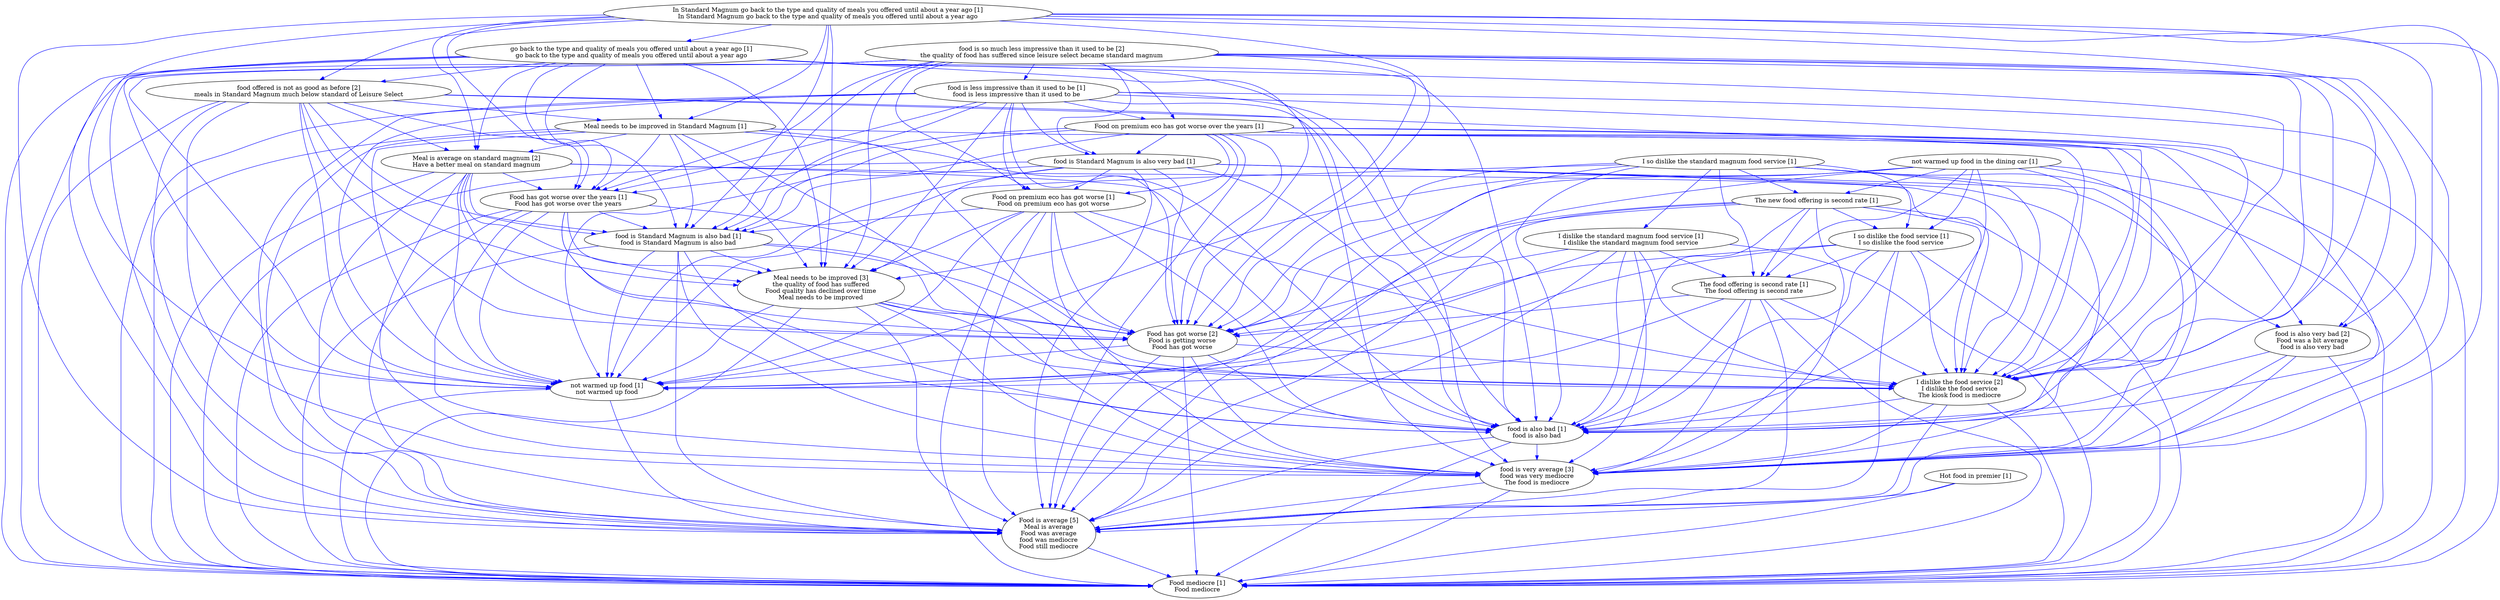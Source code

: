 digraph collapsedGraph {
"Food is average [5]\nMeal is average\nFood was average\nfood was mediocre\nFood still mediocre""Meal needs to be improved [3]\nthe quality of food has suffered\nFood quality has declined over time\nMeal needs to be improved""food is so much less impressive than it used to be [2]\nthe quality of food has suffered since leisure select became standard magnum""I dislike the food service [2]\nI dislike the food service\nThe kiosk food is mediocre""food is very average [3]\nfood was very mediocre\nThe food is mediocre""Meal is average on standard magnum [2]\nHave a better meal on standard magnum""food offered is not as good as before [2]\nmeals in Standard Magnum much below standard of Leisure Select""Food has got worse [2]\nFood is getting worse\nFood has got worse""food is also very bad [2]\nFood was a bit average\nfood is also very bad""Food mediocre [1]\nFood mediocre""Food on premium eco has got worse over the years [1]""Food on premium eco has got worse [1]\nFood on premium eco has got worse""Food has got worse over the years [1]\nFood has got worse over the years""Hot food in premier [1]""I so dislike the standard magnum food service [1]""I dislike the standard magnum food service [1]\nI dislike the standard magnum food service""I so dislike the food service [1]\nI so dislike the food service""In Standard Magnum go back to the type and quality of meals you offered until about a year ago [1]\nIn Standard Magnum go back to the type and quality of meals you offered until about a year ago""go back to the type and quality of meals you offered until about a year ago [1]\ngo back to the type and quality of meals you offered until about a year ago""Meal needs to be improved in Standard Magnum [1]""The new food offering is second rate [1]""The food offering is second rate [1]\nThe food offering is second rate""food is Standard Magnum is also very bad [1]""food is Standard Magnum is also bad [1]\nfood is Standard Magnum is also bad""food is also bad [1]\nfood is also bad""food is less impressive than it used to be [1]\nfood is less impressive than it used to be""not warmed up food in the dining car [1]""not warmed up food [1]\nnot warmed up food""food is Standard Magnum is also very bad [1]" -> "Food is average [5]\nMeal is average\nFood was average\nfood was mediocre\nFood still mediocre" [color=blue]
"food is Standard Magnum is also very bad [1]" -> "I dislike the food service [2]\nI dislike the food service\nThe kiosk food is mediocre" [color=blue]
"food is Standard Magnum is also very bad [1]" -> "Food mediocre [1]\nFood mediocre" [color=blue]
"food is Standard Magnum is also very bad [1]" -> "food is very average [3]\nfood was very mediocre\nThe food is mediocre" [color=blue]
"Meal needs to be improved [3]\nthe quality of food has suffered\nFood quality has declined over time\nMeal needs to be improved" -> "food is very average [3]\nfood was very mediocre\nThe food is mediocre" [color=blue]
"food is Standard Magnum is also bad [1]\nfood is Standard Magnum is also bad" -> "not warmed up food [1]\nnot warmed up food" [color=blue]
"Meal needs to be improved [3]\nthe quality of food has suffered\nFood quality has declined over time\nMeal needs to be improved" -> "Food has got worse [2]\nFood is getting worse\nFood has got worse" [color=blue]
"food is Standard Magnum is also bad [1]\nfood is Standard Magnum is also bad" -> "food is very average [3]\nfood was very mediocre\nThe food is mediocre" [color=blue]
"food is Standard Magnum is also very bad [1]" -> "Food has got worse [2]\nFood is getting worse\nFood has got worse" [color=blue]
"Food has got worse [2]\nFood is getting worse\nFood has got worse" -> "Food mediocre [1]\nFood mediocre" [color=blue]
"Food has got worse [2]\nFood is getting worse\nFood has got worse" -> "food is also bad [1]\nfood is also bad" [color=blue]
"The food offering is second rate [1]\nThe food offering is second rate" -> "food is also bad [1]\nfood is also bad" [color=blue]
"food is Standard Magnum is also very bad [1]" -> "Meal needs to be improved [3]\nthe quality of food has suffered\nFood quality has declined over time\nMeal needs to be improved" [color=blue]
"food is Standard Magnum is also very bad [1]" -> "Food on premium eco has got worse [1]\nFood on premium eco has got worse" [color=blue]
"The food offering is second rate [1]\nThe food offering is second rate" -> "Food mediocre [1]\nFood mediocre" [color=blue]
"food is so much less impressive than it used to be [2]\nthe quality of food has suffered since leisure select became standard magnum" -> "Food has got worse [2]\nFood is getting worse\nFood has got worse" [color=blue]
"go back to the type and quality of meals you offered until about a year ago [1]\ngo back to the type and quality of meals you offered until about a year ago" -> "food is Standard Magnum is also bad [1]\nfood is Standard Magnum is also bad" [color=blue]
"The food offering is second rate [1]\nThe food offering is second rate" -> "I dislike the food service [2]\nI dislike the food service\nThe kiosk food is mediocre" [color=blue]
"go back to the type and quality of meals you offered until about a year ago [1]\ngo back to the type and quality of meals you offered until about a year ago" -> "food offered is not as good as before [2]\nmeals in Standard Magnum much below standard of Leisure Select" [color=blue]
"The food offering is second rate [1]\nThe food offering is second rate" -> "Food is average [5]\nMeal is average\nFood was average\nfood was mediocre\nFood still mediocre" [color=blue]
"The food offering is second rate [1]\nThe food offering is second rate" -> "Food has got worse [2]\nFood is getting worse\nFood has got worse" [color=blue]
"food is also bad [1]\nfood is also bad" -> "food is very average [3]\nfood was very mediocre\nThe food is mediocre" [color=blue]
"not warmed up food in the dining car [1]" -> "Food is average [5]\nMeal is average\nFood was average\nfood was mediocre\nFood still mediocre" [color=blue]
"Meal needs to be improved [3]\nthe quality of food has suffered\nFood quality has declined over time\nMeal needs to be improved" -> "not warmed up food [1]\nnot warmed up food" [color=blue]
"food is less impressive than it used to be [1]\nfood is less impressive than it used to be" -> "food is Standard Magnum is also bad [1]\nfood is Standard Magnum is also bad" [color=blue]
"food is so much less impressive than it used to be [2]\nthe quality of food has suffered since leisure select became standard magnum" -> "not warmed up food [1]\nnot warmed up food" [color=blue]
"not warmed up food [1]\nnot warmed up food" -> "Food is average [5]\nMeal is average\nFood was average\nfood was mediocre\nFood still mediocre" [color=blue]
"food is so much less impressive than it used to be [2]\nthe quality of food has suffered since leisure select became standard magnum" -> "food is very average [3]\nfood was very mediocre\nThe food is mediocre" [color=blue]
"go back to the type and quality of meals you offered until about a year ago [1]\ngo back to the type and quality of meals you offered until about a year ago" -> "Food has got worse over the years [1]\nFood has got worse over the years" [color=blue]
"In Standard Magnum go back to the type and quality of meals you offered until about a year ago [1]\nIn Standard Magnum go back to the type and quality of meals you offered until about a year ago" -> "Food is average [5]\nMeal is average\nFood was average\nfood was mediocre\nFood still mediocre" [color=blue]
"In Standard Magnum go back to the type and quality of meals you offered until about a year ago [1]\nIn Standard Magnum go back to the type and quality of meals you offered until about a year ago" -> "Meal needs to be improved in Standard Magnum [1]" [color=blue]
"In Standard Magnum go back to the type and quality of meals you offered until about a year ago [1]\nIn Standard Magnum go back to the type and quality of meals you offered until about a year ago" -> "Food mediocre [1]\nFood mediocre" [color=blue]
"Food on premium eco has got worse over the years [1]" -> "food is Standard Magnum is also bad [1]\nfood is Standard Magnum is also bad" [color=blue]
"In Standard Magnum go back to the type and quality of meals you offered until about a year ago [1]\nIn Standard Magnum go back to the type and quality of meals you offered until about a year ago" -> "I dislike the food service [2]\nI dislike the food service\nThe kiosk food is mediocre" [color=blue]
"In Standard Magnum go back to the type and quality of meals you offered until about a year ago [1]\nIn Standard Magnum go back to the type and quality of meals you offered until about a year ago" -> "food is also bad [1]\nfood is also bad" [color=blue]
"In Standard Magnum go back to the type and quality of meals you offered until about a year ago [1]\nIn Standard Magnum go back to the type and quality of meals you offered until about a year ago" -> "Meal is average on standard magnum [2]\nHave a better meal on standard magnum" [color=blue]
"In Standard Magnum go back to the type and quality of meals you offered until about a year ago [1]\nIn Standard Magnum go back to the type and quality of meals you offered until about a year ago" -> "Food has got worse [2]\nFood is getting worse\nFood has got worse" [color=blue]
"go back to the type and quality of meals you offered until about a year ago [1]\ngo back to the type and quality of meals you offered until about a year ago" -> "Meal needs to be improved in Standard Magnum [1]" [color=blue]
"go back to the type and quality of meals you offered until about a year ago [1]\ngo back to the type and quality of meals you offered until about a year ago" -> "Food is average [5]\nMeal is average\nFood was average\nfood was mediocre\nFood still mediocre" [color=blue]
"go back to the type and quality of meals you offered until about a year ago [1]\ngo back to the type and quality of meals you offered until about a year ago" -> "Meal is average on standard magnum [2]\nHave a better meal on standard magnum" [color=blue]
"go back to the type and quality of meals you offered until about a year ago [1]\ngo back to the type and quality of meals you offered until about a year ago" -> "Food has got worse [2]\nFood is getting worse\nFood has got worse" [color=blue]
"go back to the type and quality of meals you offered until about a year ago [1]\ngo back to the type and quality of meals you offered until about a year ago" -> "food is also bad [1]\nfood is also bad" [color=blue]
"Food on premium eco has got worse over the years [1]" -> "Food mediocre [1]\nFood mediocre" [color=blue]
"go back to the type and quality of meals you offered until about a year ago [1]\ngo back to the type and quality of meals you offered until about a year ago" -> "I dislike the food service [2]\nI dislike the food service\nThe kiosk food is mediocre" [color=blue]
"go back to the type and quality of meals you offered until about a year ago [1]\ngo back to the type and quality of meals you offered until about a year ago" -> "Food mediocre [1]\nFood mediocre" [color=blue]
"Food on premium eco has got worse over the years [1]" -> "food is also bad [1]\nfood is also bad" [color=blue]
"In Standard Magnum go back to the type and quality of meals you offered until about a year ago [1]\nIn Standard Magnum go back to the type and quality of meals you offered until about a year ago" -> "food is Standard Magnum is also bad [1]\nfood is Standard Magnum is also bad" [color=blue]
"not warmed up food [1]\nnot warmed up food" -> "Food mediocre [1]\nFood mediocre" [color=blue]
"Food has got worse [2]\nFood is getting worse\nFood has got worse" -> "not warmed up food [1]\nnot warmed up food" [color=blue]
"Food has got worse [2]\nFood is getting worse\nFood has got worse" -> "food is very average [3]\nfood was very mediocre\nThe food is mediocre" [color=blue]
"Food is average [5]\nMeal is average\nFood was average\nfood was mediocre\nFood still mediocre" -> "Food mediocre [1]\nFood mediocre" [color=blue]
"Food has got worse [2]\nFood is getting worse\nFood has got worse" -> "Food is average [5]\nMeal is average\nFood was average\nfood was mediocre\nFood still mediocre" [color=blue]
"I so dislike the food service [1]\nI so dislike the food service" -> "Food has got worse [2]\nFood is getting worse\nFood has got worse" [color=blue]
"I so dislike the food service [1]\nI so dislike the food service" -> "The food offering is second rate [1]\nThe food offering is second rate" [color=blue]
"go back to the type and quality of meals you offered until about a year ago [1]\ngo back to the type and quality of meals you offered until about a year ago" -> "Meal needs to be improved [3]\nthe quality of food has suffered\nFood quality has declined over time\nMeal needs to be improved" [color=blue]
"I so dislike the food service [1]\nI so dislike the food service" -> "food is very average [3]\nfood was very mediocre\nThe food is mediocre" [color=blue]
"I so dislike the food service [1]\nI so dislike the food service" -> "not warmed up food [1]\nnot warmed up food" [color=blue]
"Food on premium eco has got worse [1]\nFood on premium eco has got worse" -> "food is also bad [1]\nfood is also bad" [color=blue]
"go back to the type and quality of meals you offered until about a year ago [1]\ngo back to the type and quality of meals you offered until about a year ago" -> "food is very average [3]\nfood was very mediocre\nThe food is mediocre" [color=blue]
"go back to the type and quality of meals you offered until about a year ago [1]\ngo back to the type and quality of meals you offered until about a year ago" -> "not warmed up food [1]\nnot warmed up food" [color=blue]
"The new food offering is second rate [1]" -> "I so dislike the food service [1]\nI so dislike the food service" [color=blue]
"Food on premium eco has got worse [1]\nFood on premium eco has got worse" -> "Food mediocre [1]\nFood mediocre" [color=blue]
"Food on premium eco has got worse [1]\nFood on premium eco has got worse" -> "I dislike the food service [2]\nI dislike the food service\nThe kiosk food is mediocre" [color=blue]
"Food on premium eco has got worse [1]\nFood on premium eco has got worse" -> "food is very average [3]\nfood was very mediocre\nThe food is mediocre" [color=blue]
"I so dislike the food service [1]\nI so dislike the food service" -> "I dislike the food service [2]\nI dislike the food service\nThe kiosk food is mediocre" [color=blue]
"Food on premium eco has got worse [1]\nFood on premium eco has got worse" -> "Food has got worse [2]\nFood is getting worse\nFood has got worse" [color=blue]
"The new food offering is second rate [1]" -> "food is very average [3]\nfood was very mediocre\nThe food is mediocre" [color=blue]
"Food on premium eco has got worse [1]\nFood on premium eco has got worse" -> "not warmed up food [1]\nnot warmed up food" [color=blue]
"The new food offering is second rate [1]" -> "not warmed up food [1]\nnot warmed up food" [color=blue]
"I so dislike the food service [1]\nI so dislike the food service" -> "Food is average [5]\nMeal is average\nFood was average\nfood was mediocre\nFood still mediocre" [color=blue]
"I dislike the standard magnum food service [1]\nI dislike the standard magnum food service" -> "Food mediocre [1]\nFood mediocre" [color=blue]
"I dislike the standard magnum food service [1]\nI dislike the standard magnum food service" -> "Food has got worse [2]\nFood is getting worse\nFood has got worse" [color=blue]
"I dislike the standard magnum food service [1]\nI dislike the standard magnum food service" -> "food is also bad [1]\nfood is also bad" [color=blue]
"food offered is not as good as before [2]\nmeals in Standard Magnum much below standard of Leisure Select" -> "Meal is average on standard magnum [2]\nHave a better meal on standard magnum" [color=blue]
"In Standard Magnum go back to the type and quality of meals you offered until about a year ago [1]\nIn Standard Magnum go back to the type and quality of meals you offered until about a year ago" -> "Meal needs to be improved [3]\nthe quality of food has suffered\nFood quality has declined over time\nMeal needs to be improved" [color=blue]
"Food on premium eco has got worse [1]\nFood on premium eco has got worse" -> "Food is average [5]\nMeal is average\nFood was average\nfood was mediocre\nFood still mediocre" [color=blue]
"Food on premium eco has got worse [1]\nFood on premium eco has got worse" -> "Meal needs to be improved [3]\nthe quality of food has suffered\nFood quality has declined over time\nMeal needs to be improved" [color=blue]
"food offered is not as good as before [2]\nmeals in Standard Magnum much below standard of Leisure Select" -> "Meal needs to be improved in Standard Magnum [1]" [color=blue]
"Meal is average on standard magnum [2]\nHave a better meal on standard magnum" -> "Food has got worse [2]\nFood is getting worse\nFood has got worse" [color=blue]
"Meal is average on standard magnum [2]\nHave a better meal on standard magnum" -> "not warmed up food [1]\nnot warmed up food" [color=blue]
"Food on premium eco has got worse over the years [1]" -> "food is Standard Magnum is also very bad [1]" [color=blue]
"Food on premium eco has got worse over the years [1]" -> "Meal needs to be improved [3]\nthe quality of food has suffered\nFood quality has declined over time\nMeal needs to be improved" [color=blue]
"In Standard Magnum go back to the type and quality of meals you offered until about a year ago [1]\nIn Standard Magnum go back to the type and quality of meals you offered until about a year ago" -> "Food has got worse over the years [1]\nFood has got worse over the years" [color=blue]
"Food on premium eco has got worse over the years [1]" -> "I dislike the food service [2]\nI dislike the food service\nThe kiosk food is mediocre" [color=blue]
"Food on premium eco has got worse over the years [1]" -> "Food is average [5]\nMeal is average\nFood was average\nfood was mediocre\nFood still mediocre" [color=blue]
"Meal is average on standard magnum [2]\nHave a better meal on standard magnum" -> "Food has got worse over the years [1]\nFood has got worse over the years" [color=blue]
"I dislike the standard magnum food service [1]\nI dislike the standard magnum food service" -> "Food is average [5]\nMeal is average\nFood was average\nfood was mediocre\nFood still mediocre" [color=blue]
"I dislike the standard magnum food service [1]\nI dislike the standard magnum food service" -> "I dislike the food service [2]\nI dislike the food service\nThe kiosk food is mediocre" [color=blue]
"food is less impressive than it used to be [1]\nfood is less impressive than it used to be" -> "food is also bad [1]\nfood is also bad" [color=blue]
"food is less impressive than it used to be [1]\nfood is less impressive than it used to be" -> "I dislike the food service [2]\nI dislike the food service\nThe kiosk food is mediocre" [color=blue]
"food is less impressive than it used to be [1]\nfood is less impressive than it used to be" -> "Food mediocre [1]\nFood mediocre" [color=blue]
"not warmed up food in the dining car [1]" -> "The new food offering is second rate [1]" [color=blue]
"food is less impressive than it used to be [1]\nfood is less impressive than it used to be" -> "Food is average [5]\nMeal is average\nFood was average\nfood was mediocre\nFood still mediocre" [color=blue]
"food is less impressive than it used to be [1]\nfood is less impressive than it used to be" -> "food is very average [3]\nfood was very mediocre\nThe food is mediocre" [color=blue]
"food is less impressive than it used to be [1]\nfood is less impressive than it used to be" -> "not warmed up food [1]\nnot warmed up food" [color=blue]
"not warmed up food in the dining car [1]" -> "food is also bad [1]\nfood is also bad" [color=blue]
"not warmed up food in the dining car [1]" -> "Food has got worse [2]\nFood is getting worse\nFood has got worse" [color=blue]
"Meal is average on standard magnum [2]\nHave a better meal on standard magnum" -> "I dislike the food service [2]\nI dislike the food service\nThe kiosk food is mediocre" [color=blue]
"Meal is average on standard magnum [2]\nHave a better meal on standard magnum" -> "Meal needs to be improved [3]\nthe quality of food has suffered\nFood quality has declined over time\nMeal needs to be improved" [color=blue]
"not warmed up food in the dining car [1]" -> "I dislike the food service [2]\nI dislike the food service\nThe kiosk food is mediocre" [color=blue]
"not warmed up food in the dining car [1]" -> "Food mediocre [1]\nFood mediocre" [color=blue]
"food is less impressive than it used to be [1]\nfood is less impressive than it used to be" -> "Food on premium eco has got worse over the years [1]" [color=blue]
"food is less impressive than it used to be [1]\nfood is less impressive than it used to be" -> "Food on premium eco has got worse [1]\nFood on premium eco has got worse" [color=blue]
"food is less impressive than it used to be [1]\nfood is less impressive than it used to be" -> "food is Standard Magnum is also very bad [1]" [color=blue]
"food is less impressive than it used to be [1]\nfood is less impressive than it used to be" -> "Food has got worse [2]\nFood is getting worse\nFood has got worse" [color=blue]
"In Standard Magnum go back to the type and quality of meals you offered until about a year ago [1]\nIn Standard Magnum go back to the type and quality of meals you offered until about a year ago" -> "not warmed up food [1]\nnot warmed up food" [color=blue]
"In Standard Magnum go back to the type and quality of meals you offered until about a year ago [1]\nIn Standard Magnum go back to the type and quality of meals you offered until about a year ago" -> "food is very average [3]\nfood was very mediocre\nThe food is mediocre" [color=blue]
"food is less impressive than it used to be [1]\nfood is less impressive than it used to be" -> "Meal needs to be improved [3]\nthe quality of food has suffered\nFood quality has declined over time\nMeal needs to be improved" [color=blue]
"In Standard Magnum go back to the type and quality of meals you offered until about a year ago [1]\nIn Standard Magnum go back to the type and quality of meals you offered until about a year ago" -> "food offered is not as good as before [2]\nmeals in Standard Magnum much below standard of Leisure Select" [color=blue]
"I so dislike the food service [1]\nI so dislike the food service" -> "food is also bad [1]\nfood is also bad" [color=blue]
"I so dislike the food service [1]\nI so dislike the food service" -> "Food mediocre [1]\nFood mediocre" [color=blue]
"I so dislike the standard magnum food service [1]" -> "I dislike the food service [2]\nI dislike the food service\nThe kiosk food is mediocre" [color=blue]
"I so dislike the standard magnum food service [1]" -> "Food is average [5]\nMeal is average\nFood was average\nfood was mediocre\nFood still mediocre" [color=blue]
"Meal needs to be improved [3]\nthe quality of food has suffered\nFood quality has declined over time\nMeal needs to be improved" -> "food is also bad [1]\nfood is also bad" [color=blue]
"I so dislike the standard magnum food service [1]" -> "not warmed up food [1]\nnot warmed up food" [color=blue]
"Meal needs to be improved [3]\nthe quality of food has suffered\nFood quality has declined over time\nMeal needs to be improved" -> "Food is average [5]\nMeal is average\nFood was average\nfood was mediocre\nFood still mediocre" [color=blue]
"Meal needs to be improved [3]\nthe quality of food has suffered\nFood quality has declined over time\nMeal needs to be improved" -> "I dislike the food service [2]\nI dislike the food service\nThe kiosk food is mediocre" [color=blue]
"Meal needs to be improved [3]\nthe quality of food has suffered\nFood quality has declined over time\nMeal needs to be improved" -> "Food mediocre [1]\nFood mediocre" [color=blue]
"Meal needs to be improved in Standard Magnum [1]" -> "food is Standard Magnum is also bad [1]\nfood is Standard Magnum is also bad" [color=blue]
"food is Standard Magnum is also very bad [1]" -> "not warmed up food [1]\nnot warmed up food" [color=blue]
"I so dislike the standard magnum food service [1]" -> "The new food offering is second rate [1]" [color=blue]
"Meal is average on standard magnum [2]\nHave a better meal on standard magnum" -> "Food is average [5]\nMeal is average\nFood was average\nfood was mediocre\nFood still mediocre" [color=blue]
"Meal is average on standard magnum [2]\nHave a better meal on standard magnum" -> "food is Standard Magnum is also bad [1]\nfood is Standard Magnum is also bad" [color=blue]
"Meal needs to be improved in Standard Magnum [1]" -> "Food is average [5]\nMeal is average\nFood was average\nfood was mediocre\nFood still mediocre" [color=blue]
"Meal needs to be improved in Standard Magnum [1]" -> "Meal is average on standard magnum [2]\nHave a better meal on standard magnum" [color=blue]
"Meal needs to be improved in Standard Magnum [1]" -> "Food has got worse [2]\nFood is getting worse\nFood has got worse" [color=blue]
"food is very average [3]\nfood was very mediocre\nThe food is mediocre" -> "Food mediocre [1]\nFood mediocre" [color=blue]
"Meal needs to be improved in Standard Magnum [1]" -> "food is also bad [1]\nfood is also bad" [color=blue]
"Meal is average on standard magnum [2]\nHave a better meal on standard magnum" -> "Food mediocre [1]\nFood mediocre" [color=blue]
"Meal is average on standard magnum [2]\nHave a better meal on standard magnum" -> "food is very average [3]\nfood was very mediocre\nThe food is mediocre" [color=blue]
"food is also very bad [2]\nFood was a bit average\nfood is also very bad" -> "Food is average [5]\nMeal is average\nFood was average\nfood was mediocre\nFood still mediocre" [color=blue]
"Meal needs to be improved in Standard Magnum [1]" -> "Food mediocre [1]\nFood mediocre" [color=blue]
"Meal needs to be improved in Standard Magnum [1]" -> "food is very average [3]\nfood was very mediocre\nThe food is mediocre" [color=blue]
"Meal needs to be improved in Standard Magnum [1]" -> "I dislike the food service [2]\nI dislike the food service\nThe kiosk food is mediocre" [color=blue]
"Meal is average on standard magnum [2]\nHave a better meal on standard magnum" -> "food is also bad [1]\nfood is also bad" [color=blue]
"food is also bad [1]\nfood is also bad" -> "Food mediocre [1]\nFood mediocre" [color=blue]
"Meal needs to be improved in Standard Magnum [1]" -> "Food has got worse over the years [1]\nFood has got worse over the years" [color=blue]
"I so dislike the standard magnum food service [1]" -> "food is very average [3]\nfood was very mediocre\nThe food is mediocre" [color=blue]
"I dislike the food service [2]\nI dislike the food service\nThe kiosk food is mediocre" -> "Food is average [5]\nMeal is average\nFood was average\nfood was mediocre\nFood still mediocre" [color=blue]
"Meal needs to be improved in Standard Magnum [1]" -> "Meal needs to be improved [3]\nthe quality of food has suffered\nFood quality has declined over time\nMeal needs to be improved" [color=blue]
"I so dislike the standard magnum food service [1]" -> "The food offering is second rate [1]\nThe food offering is second rate" [color=blue]
"I so dislike the standard magnum food service [1]" -> "Food has got worse [2]\nFood is getting worse\nFood has got worse" [color=blue]
"Hot food in premier [1]" -> "Food is average [5]\nMeal is average\nFood was average\nfood was mediocre\nFood still mediocre" [color=blue]
"food is so much less impressive than it used to be [2]\nthe quality of food has suffered since leisure select became standard magnum" -> "Meal needs to be improved [3]\nthe quality of food has suffered\nFood quality has declined over time\nMeal needs to be improved" [color=blue]
"food is so much less impressive than it used to be [2]\nthe quality of food has suffered since leisure select became standard magnum" -> "food is less impressive than it used to be [1]\nfood is less impressive than it used to be" [color=blue]
"not warmed up food in the dining car [1]" -> "I so dislike the food service [1]\nI so dislike the food service" [color=blue]
"not warmed up food in the dining car [1]" -> "The food offering is second rate [1]\nThe food offering is second rate" [color=blue]
"not warmed up food in the dining car [1]" -> "food is very average [3]\nfood was very mediocre\nThe food is mediocre" [color=blue]
"food is very average [3]\nfood was very mediocre\nThe food is mediocre" -> "Food is average [5]\nMeal is average\nFood was average\nfood was mediocre\nFood still mediocre" [color=blue]
"The new food offering is second rate [1]" -> "food is also bad [1]\nfood is also bad" [color=blue]
"The new food offering is second rate [1]" -> "Food has got worse [2]\nFood is getting worse\nFood has got worse" [color=blue]
"The new food offering is second rate [1]" -> "I dislike the food service [2]\nI dislike the food service\nThe kiosk food is mediocre" [color=blue]
"The new food offering is second rate [1]" -> "Food mediocre [1]\nFood mediocre" [color=blue]
"The new food offering is second rate [1]" -> "Food is average [5]\nMeal is average\nFood was average\nfood was mediocre\nFood still mediocre" [color=blue]
"Hot food in premier [1]" -> "Food mediocre [1]\nFood mediocre" [color=blue]
"The food offering is second rate [1]\nThe food offering is second rate" -> "food is very average [3]\nfood was very mediocre\nThe food is mediocre" [color=blue]
"I so dislike the standard magnum food service [1]" -> "Food mediocre [1]\nFood mediocre" [color=blue]
"I so dislike the standard magnum food service [1]" -> "food is also bad [1]\nfood is also bad" [color=blue]
"The food offering is second rate [1]\nThe food offering is second rate" -> "not warmed up food [1]\nnot warmed up food" [color=blue]
"Meal needs to be improved in Standard Magnum [1]" -> "not warmed up food [1]\nnot warmed up food" [color=blue]
"Food on premium eco has got worse [1]\nFood on premium eco has got worse" -> "food is Standard Magnum is also bad [1]\nfood is Standard Magnum is also bad" [color=blue]
"food offered is not as good as before [2]\nmeals in Standard Magnum much below standard of Leisure Select" -> "Food mediocre [1]\nFood mediocre" [color=blue]
"food offered is not as good as before [2]\nmeals in Standard Magnum much below standard of Leisure Select" -> "I dislike the food service [2]\nI dislike the food service\nThe kiosk food is mediocre" [color=blue]
"food offered is not as good as before [2]\nmeals in Standard Magnum much below standard of Leisure Select" -> "food is very average [3]\nfood was very mediocre\nThe food is mediocre" [color=blue]
"food offered is not as good as before [2]\nmeals in Standard Magnum much below standard of Leisure Select" -> "Food is average [5]\nMeal is average\nFood was average\nfood was mediocre\nFood still mediocre" [color=blue]
"food is Standard Magnum is also bad [1]\nfood is Standard Magnum is also bad" -> "I dislike the food service [2]\nI dislike the food service\nThe kiosk food is mediocre" [color=blue]
"food is Standard Magnum is also bad [1]\nfood is Standard Magnum is also bad" -> "Food mediocre [1]\nFood mediocre" [color=blue]
"Food has got worse over the years [1]\nFood has got worse over the years" -> "not warmed up food [1]\nnot warmed up food" [color=blue]
"Food has got worse over the years [1]\nFood has got worse over the years" -> "food is very average [3]\nfood was very mediocre\nThe food is mediocre" [color=blue]
"food is Standard Magnum is also bad [1]\nfood is Standard Magnum is also bad" -> "Food is average [5]\nMeal is average\nFood was average\nfood was mediocre\nFood still mediocre" [color=blue]
"food is Standard Magnum is also bad [1]\nfood is Standard Magnum is also bad" -> "Food has got worse [2]\nFood is getting worse\nFood has got worse" [color=blue]
"food is so much less impressive than it used to be [2]\nthe quality of food has suffered since leisure select became standard magnum" -> "Food on premium eco has got worse over the years [1]" [color=blue]
"Food has got worse over the years [1]\nFood has got worse over the years" -> "I dislike the food service [2]\nI dislike the food service\nThe kiosk food is mediocre" [color=blue]
"Food has got worse over the years [1]\nFood has got worse over the years" -> "Food mediocre [1]\nFood mediocre" [color=blue]
"food offered is not as good as before [2]\nmeals in Standard Magnum much below standard of Leisure Select" -> "Food has got worse [2]\nFood is getting worse\nFood has got worse" [color=blue]
"food offered is not as good as before [2]\nmeals in Standard Magnum much below standard of Leisure Select" -> "food is also bad [1]\nfood is also bad" [color=blue]
"Food has got worse over the years [1]\nFood has got worse over the years" -> "food is also bad [1]\nfood is also bad" [color=blue]
"I dislike the standard magnum food service [1]\nI dislike the standard magnum food service" -> "not warmed up food [1]\nnot warmed up food" [color=blue]
"I dislike the standard magnum food service [1]\nI dislike the standard magnum food service" -> "food is very average [3]\nfood was very mediocre\nThe food is mediocre" [color=blue]
"food is so much less impressive than it used to be [2]\nthe quality of food has suffered since leisure select became standard magnum" -> "Food is average [5]\nMeal is average\nFood was average\nfood was mediocre\nFood still mediocre" [color=blue]
"food is so much less impressive than it used to be [2]\nthe quality of food has suffered since leisure select became standard magnum" -> "I dislike the food service [2]\nI dislike the food service\nThe kiosk food is mediocre" [color=blue]
"food is so much less impressive than it used to be [2]\nthe quality of food has suffered since leisure select became standard magnum" -> "Food mediocre [1]\nFood mediocre" [color=blue]
"food offered is not as good as before [2]\nmeals in Standard Magnum much below standard of Leisure Select" -> "food is Standard Magnum is also bad [1]\nfood is Standard Magnum is also bad" [color=blue]
"Food has got worse over the years [1]\nFood has got worse over the years" -> "food is Standard Magnum is also bad [1]\nfood is Standard Magnum is also bad" [color=blue]
"food is so much less impressive than it used to be [2]\nthe quality of food has suffered since leisure select became standard magnum" -> "food is also bad [1]\nfood is also bad" [color=blue]
"food offered is not as good as before [2]\nmeals in Standard Magnum much below standard of Leisure Select" -> "Meal needs to be improved [3]\nthe quality of food has suffered\nFood quality has declined over time\nMeal needs to be improved" [color=blue]
"food is Standard Magnum is also bad [1]\nfood is Standard Magnum is also bad" -> "Meal needs to be improved [3]\nthe quality of food has suffered\nFood quality has declined over time\nMeal needs to be improved" [color=blue]
"food is also very bad [2]\nFood was a bit average\nfood is also very bad" -> "food is also bad [1]\nfood is also bad" [color=blue]
"Food on premium eco has got worse over the years [1]" -> "food is very average [3]\nfood was very mediocre\nThe food is mediocre" [color=blue]
"Food on premium eco has got worse over the years [1]" -> "not warmed up food [1]\nnot warmed up food" [color=blue]
"I dislike the standard magnum food service [1]\nI dislike the standard magnum food service" -> "The food offering is second rate [1]\nThe food offering is second rate" [color=blue]
"Food on premium eco has got worse over the years [1]" -> "Food has got worse [2]\nFood is getting worse\nFood has got worse" [color=blue]
"food offered is not as good as before [2]\nmeals in Standard Magnum much below standard of Leisure Select" -> "Food has got worse over the years [1]\nFood has got worse over the years" [color=blue]
"Food has got worse [2]\nFood is getting worse\nFood has got worse" -> "I dislike the food service [2]\nI dislike the food service\nThe kiosk food is mediocre" [color=blue]
"food is so much less impressive than it used to be [2]\nthe quality of food has suffered since leisure select became standard magnum" -> "Food on premium eco has got worse [1]\nFood on premium eco has got worse" [color=blue]
"food is so much less impressive than it used to be [2]\nthe quality of food has suffered since leisure select became standard magnum" -> "food is Standard Magnum is also very bad [1]" [color=blue]
"food is also bad [1]\nfood is also bad" -> "Food is average [5]\nMeal is average\nFood was average\nfood was mediocre\nFood still mediocre" [color=blue]
"food is also very bad [2]\nFood was a bit average\nfood is also very bad" -> "food is very average [3]\nfood was very mediocre\nThe food is mediocre" [color=blue]
"food is also very bad [2]\nFood was a bit average\nfood is also very bad" -> "Food mediocre [1]\nFood mediocre" [color=blue]
"I dislike the food service [2]\nI dislike the food service\nThe kiosk food is mediocre" -> "Food mediocre [1]\nFood mediocre" [color=blue]
"food is so much less impressive than it used to be [2]\nthe quality of food has suffered since leisure select became standard magnum" -> "food is Standard Magnum is also bad [1]\nfood is Standard Magnum is also bad" [color=blue]
"food offered is not as good as before [2]\nmeals in Standard Magnum much below standard of Leisure Select" -> "not warmed up food [1]\nnot warmed up food" [color=blue]
"Food has got worse over the years [1]\nFood has got worse over the years" -> "Meal needs to be improved [3]\nthe quality of food has suffered\nFood quality has declined over time\nMeal needs to be improved" [color=blue]
"Food has got worse over the years [1]\nFood has got worse over the years" -> "Food is average [5]\nMeal is average\nFood was average\nfood was mediocre\nFood still mediocre" [color=blue]
"Food has got worse over the years [1]\nFood has got worse over the years" -> "Food has got worse [2]\nFood is getting worse\nFood has got worse" [color=blue]
"Food on premium eco has got worse over the years [1]" -> "Food on premium eco has got worse [1]\nFood on premium eco has got worse" [color=blue]
"Food on premium eco has got worse over the years [1]" -> "Food has got worse over the years [1]\nFood has got worse over the years" [color=blue]
"I so dislike the standard magnum food service [1]" -> "I dislike the standard magnum food service [1]\nI dislike the standard magnum food service" [color=blue]
"I so dislike the standard magnum food service [1]" -> "I so dislike the food service [1]\nI so dislike the food service" [color=blue]
"In Standard Magnum go back to the type and quality of meals you offered until about a year ago [1]\nIn Standard Magnum go back to the type and quality of meals you offered until about a year ago" -> "go back to the type and quality of meals you offered until about a year ago [1]\ngo back to the type and quality of meals you offered until about a year ago" [color=blue]
"The new food offering is second rate [1]" -> "The food offering is second rate [1]\nThe food offering is second rate" [color=blue]
"food is Standard Magnum is also very bad [1]" -> "food is Standard Magnum is also bad [1]\nfood is Standard Magnum is also bad" [color=blue]
"food is Standard Magnum is also bad [1]\nfood is Standard Magnum is also bad" -> "food is also bad [1]\nfood is also bad" [color=blue]
"food is Standard Magnum is also very bad [1]" -> "food is also bad [1]\nfood is also bad" [color=blue]
"not warmed up food in the dining car [1]" -> "not warmed up food [1]\nnot warmed up food" [color=blue]
"Food on premium eco has got worse over the years [1]" -> "food is also very bad [2]\nFood was a bit average\nfood is also very bad" [color=blue]
"I dislike the food service [2]\nI dislike the food service\nThe kiosk food is mediocre" -> "food is very average [3]\nfood was very mediocre\nThe food is mediocre" [color=blue]
"I dislike the food service [2]\nI dislike the food service\nThe kiosk food is mediocre" -> "food is also bad [1]\nfood is also bad" [color=blue]
"food is Standard Magnum is also very bad [1]" -> "food is also very bad [2]\nFood was a bit average\nfood is also very bad" [color=blue]
"food is so much less impressive than it used to be [2]\nthe quality of food has suffered since leisure select became standard magnum" -> "food is also very bad [2]\nFood was a bit average\nfood is also very bad" [color=blue]
"food is less impressive than it used to be [1]\nfood is less impressive than it used to be" -> "food is also very bad [2]\nFood was a bit average\nfood is also very bad" [color=blue]
"food is less impressive than it used to be [1]\nfood is less impressive than it used to be" -> "Food has got worse over the years [1]\nFood has got worse over the years" [color=blue]
"food is so much less impressive than it used to be [2]\nthe quality of food has suffered since leisure select became standard magnum" -> "Food has got worse over the years [1]\nFood has got worse over the years" [color=blue]
}